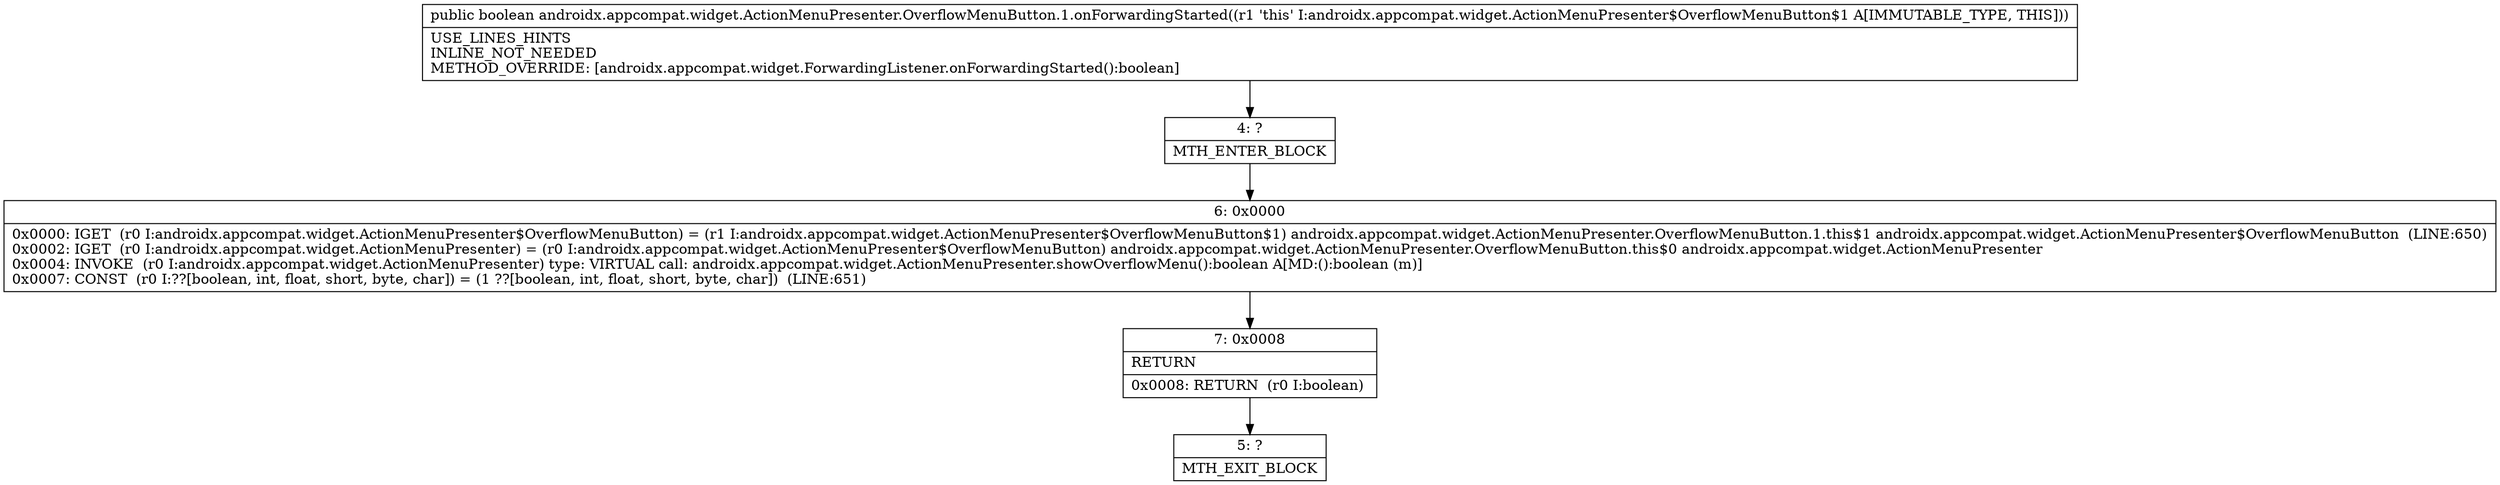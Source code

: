 digraph "CFG forandroidx.appcompat.widget.ActionMenuPresenter.OverflowMenuButton.1.onForwardingStarted()Z" {
Node_4 [shape=record,label="{4\:\ ?|MTH_ENTER_BLOCK\l}"];
Node_6 [shape=record,label="{6\:\ 0x0000|0x0000: IGET  (r0 I:androidx.appcompat.widget.ActionMenuPresenter$OverflowMenuButton) = (r1 I:androidx.appcompat.widget.ActionMenuPresenter$OverflowMenuButton$1) androidx.appcompat.widget.ActionMenuPresenter.OverflowMenuButton.1.this$1 androidx.appcompat.widget.ActionMenuPresenter$OverflowMenuButton  (LINE:650)\l0x0002: IGET  (r0 I:androidx.appcompat.widget.ActionMenuPresenter) = (r0 I:androidx.appcompat.widget.ActionMenuPresenter$OverflowMenuButton) androidx.appcompat.widget.ActionMenuPresenter.OverflowMenuButton.this$0 androidx.appcompat.widget.ActionMenuPresenter \l0x0004: INVOKE  (r0 I:androidx.appcompat.widget.ActionMenuPresenter) type: VIRTUAL call: androidx.appcompat.widget.ActionMenuPresenter.showOverflowMenu():boolean A[MD:():boolean (m)]\l0x0007: CONST  (r0 I:??[boolean, int, float, short, byte, char]) = (1 ??[boolean, int, float, short, byte, char])  (LINE:651)\l}"];
Node_7 [shape=record,label="{7\:\ 0x0008|RETURN\l|0x0008: RETURN  (r0 I:boolean) \l}"];
Node_5 [shape=record,label="{5\:\ ?|MTH_EXIT_BLOCK\l}"];
MethodNode[shape=record,label="{public boolean androidx.appcompat.widget.ActionMenuPresenter.OverflowMenuButton.1.onForwardingStarted((r1 'this' I:androidx.appcompat.widget.ActionMenuPresenter$OverflowMenuButton$1 A[IMMUTABLE_TYPE, THIS]))  | USE_LINES_HINTS\lINLINE_NOT_NEEDED\lMETHOD_OVERRIDE: [androidx.appcompat.widget.ForwardingListener.onForwardingStarted():boolean]\l}"];
MethodNode -> Node_4;Node_4 -> Node_6;
Node_6 -> Node_7;
Node_7 -> Node_5;
}

